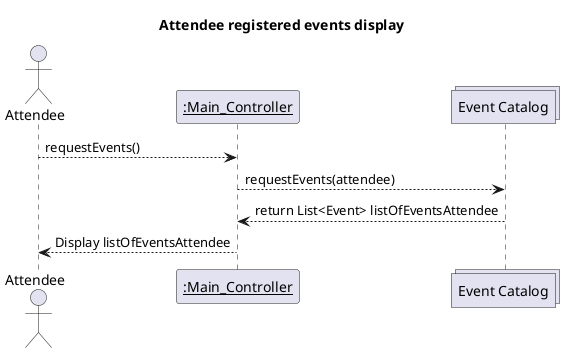 @startuml 

title: Attendee registered events display

actor "Attendee" as attendee
participant "__:Main_Controller__" as mainctrl 
collections "Event Catalog" as events

attendee --> mainctrl: requestEvents()
mainctrl --> events: requestEvents(attendee)
events --> mainctrl: return List<Event> listOfEventsAttendee
mainctrl --> attendee: Display listOfEventsAttendee

@enduml 